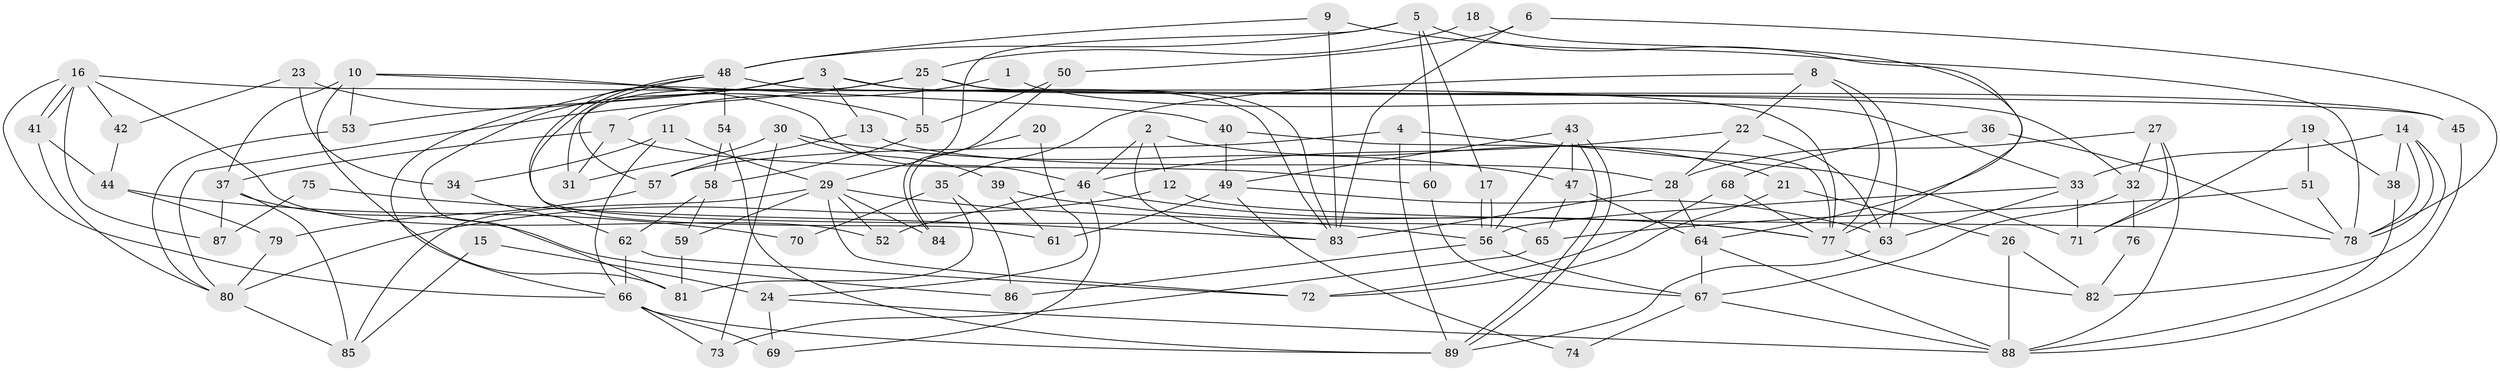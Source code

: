 // Generated by graph-tools (version 1.1) at 2025/26/03/09/25 03:26:17]
// undirected, 89 vertices, 178 edges
graph export_dot {
graph [start="1"]
  node [color=gray90,style=filled];
  1;
  2;
  3;
  4;
  5;
  6;
  7;
  8;
  9;
  10;
  11;
  12;
  13;
  14;
  15;
  16;
  17;
  18;
  19;
  20;
  21;
  22;
  23;
  24;
  25;
  26;
  27;
  28;
  29;
  30;
  31;
  32;
  33;
  34;
  35;
  36;
  37;
  38;
  39;
  40;
  41;
  42;
  43;
  44;
  45;
  46;
  47;
  48;
  49;
  50;
  51;
  52;
  53;
  54;
  55;
  56;
  57;
  58;
  59;
  60;
  61;
  62;
  63;
  64;
  65;
  66;
  67;
  68;
  69;
  70;
  71;
  72;
  73;
  74;
  75;
  76;
  77;
  78;
  79;
  80;
  81;
  82;
  83;
  84;
  85;
  86;
  87;
  88;
  89;
  1 -- 7;
  1 -- 33;
  2 -- 12;
  2 -- 83;
  2 -- 21;
  2 -- 46;
  3 -- 45;
  3 -- 81;
  3 -- 13;
  3 -- 53;
  3 -- 61;
  3 -- 83;
  4 -- 89;
  4 -- 57;
  4 -- 71;
  5 -- 48;
  5 -- 77;
  5 -- 17;
  5 -- 60;
  5 -- 84;
  6 -- 83;
  6 -- 78;
  6 -- 50;
  7 -- 60;
  7 -- 31;
  7 -- 37;
  8 -- 35;
  8 -- 22;
  8 -- 63;
  8 -- 77;
  9 -- 83;
  9 -- 48;
  9 -- 78;
  10 -- 46;
  10 -- 37;
  10 -- 40;
  10 -- 53;
  10 -- 81;
  11 -- 66;
  11 -- 29;
  11 -- 34;
  12 -- 78;
  12 -- 80;
  13 -- 28;
  13 -- 57;
  14 -- 78;
  14 -- 78;
  14 -- 33;
  14 -- 38;
  14 -- 82;
  15 -- 85;
  15 -- 24;
  16 -- 66;
  16 -- 41;
  16 -- 41;
  16 -- 42;
  16 -- 45;
  16 -- 52;
  16 -- 87;
  17 -- 56;
  17 -- 56;
  18 -- 25;
  18 -- 64;
  19 -- 38;
  19 -- 71;
  19 -- 51;
  20 -- 24;
  20 -- 29;
  21 -- 72;
  21 -- 26;
  22 -- 46;
  22 -- 63;
  22 -- 28;
  23 -- 55;
  23 -- 42;
  23 -- 34;
  24 -- 69;
  24 -- 88;
  25 -- 32;
  25 -- 83;
  25 -- 31;
  25 -- 55;
  25 -- 80;
  26 -- 82;
  26 -- 88;
  27 -- 71;
  27 -- 28;
  27 -- 32;
  27 -- 88;
  28 -- 64;
  28 -- 83;
  29 -- 56;
  29 -- 52;
  29 -- 59;
  29 -- 72;
  29 -- 84;
  29 -- 85;
  30 -- 47;
  30 -- 73;
  30 -- 31;
  30 -- 39;
  32 -- 67;
  32 -- 76;
  33 -- 56;
  33 -- 63;
  33 -- 71;
  34 -- 62;
  35 -- 86;
  35 -- 81;
  35 -- 70;
  36 -- 78;
  36 -- 68;
  37 -- 85;
  37 -- 86;
  37 -- 87;
  38 -- 88;
  39 -- 61;
  39 -- 77;
  40 -- 77;
  40 -- 49;
  41 -- 80;
  41 -- 44;
  42 -- 44;
  43 -- 89;
  43 -- 89;
  43 -- 47;
  43 -- 49;
  43 -- 56;
  44 -- 79;
  44 -- 70;
  45 -- 88;
  46 -- 77;
  46 -- 52;
  46 -- 69;
  47 -- 65;
  47 -- 64;
  48 -- 77;
  48 -- 54;
  48 -- 57;
  48 -- 65;
  48 -- 66;
  49 -- 61;
  49 -- 63;
  49 -- 74;
  50 -- 84;
  50 -- 55;
  51 -- 78;
  51 -- 65;
  53 -- 80;
  54 -- 89;
  54 -- 58;
  55 -- 58;
  56 -- 67;
  56 -- 86;
  57 -- 79;
  58 -- 62;
  58 -- 59;
  59 -- 81;
  60 -- 67;
  62 -- 66;
  62 -- 72;
  63 -- 89;
  64 -- 88;
  64 -- 67;
  65 -- 73;
  66 -- 89;
  66 -- 69;
  66 -- 73;
  67 -- 88;
  67 -- 74;
  68 -- 77;
  68 -- 72;
  75 -- 83;
  75 -- 87;
  76 -- 82;
  77 -- 82;
  79 -- 80;
  80 -- 85;
}
